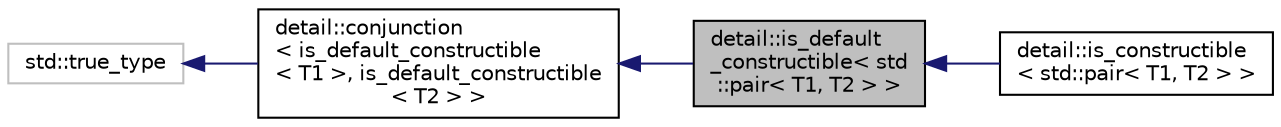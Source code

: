 digraph "detail::is_default_constructible&lt; std::pair&lt; T1, T2 &gt; &gt;"
{
 // LATEX_PDF_SIZE
  edge [fontname="Helvetica",fontsize="10",labelfontname="Helvetica",labelfontsize="10"];
  node [fontname="Helvetica",fontsize="10",shape=record];
  rankdir="LR";
  Node1 [label="detail::is_default\l_constructible\< std\l::pair\< T1, T2 \> \>",height=0.2,width=0.4,color="black", fillcolor="grey75", style="filled", fontcolor="black",tooltip=" "];
  Node2 -> Node1 [dir="back",color="midnightblue",fontsize="10",style="solid",fontname="Helvetica"];
  Node2 [label="detail::conjunction\l\< is_default_constructible\l\< T1 \>, is_default_constructible\l\< T2 \> \>",height=0.2,width=0.4,color="black", fillcolor="white", style="filled",URL="$structdetail_1_1conjunction.html",tooltip=" "];
  Node3 -> Node2 [dir="back",color="midnightblue",fontsize="10",style="solid",fontname="Helvetica"];
  Node3 [label="std::true_type",height=0.2,width=0.4,color="grey75", fillcolor="white", style="filled",tooltip=" "];
  Node1 -> Node4 [dir="back",color="midnightblue",fontsize="10",style="solid",fontname="Helvetica"];
  Node4 [label="detail::is_constructible\l\< std::pair\< T1, T2 \> \>",height=0.2,width=0.4,color="black", fillcolor="white", style="filled",URL="$structdetail_1_1is__constructible_3_01std_1_1pair_3_01T1_00_01T2_01_4_01_4.html",tooltip=" "];
}

